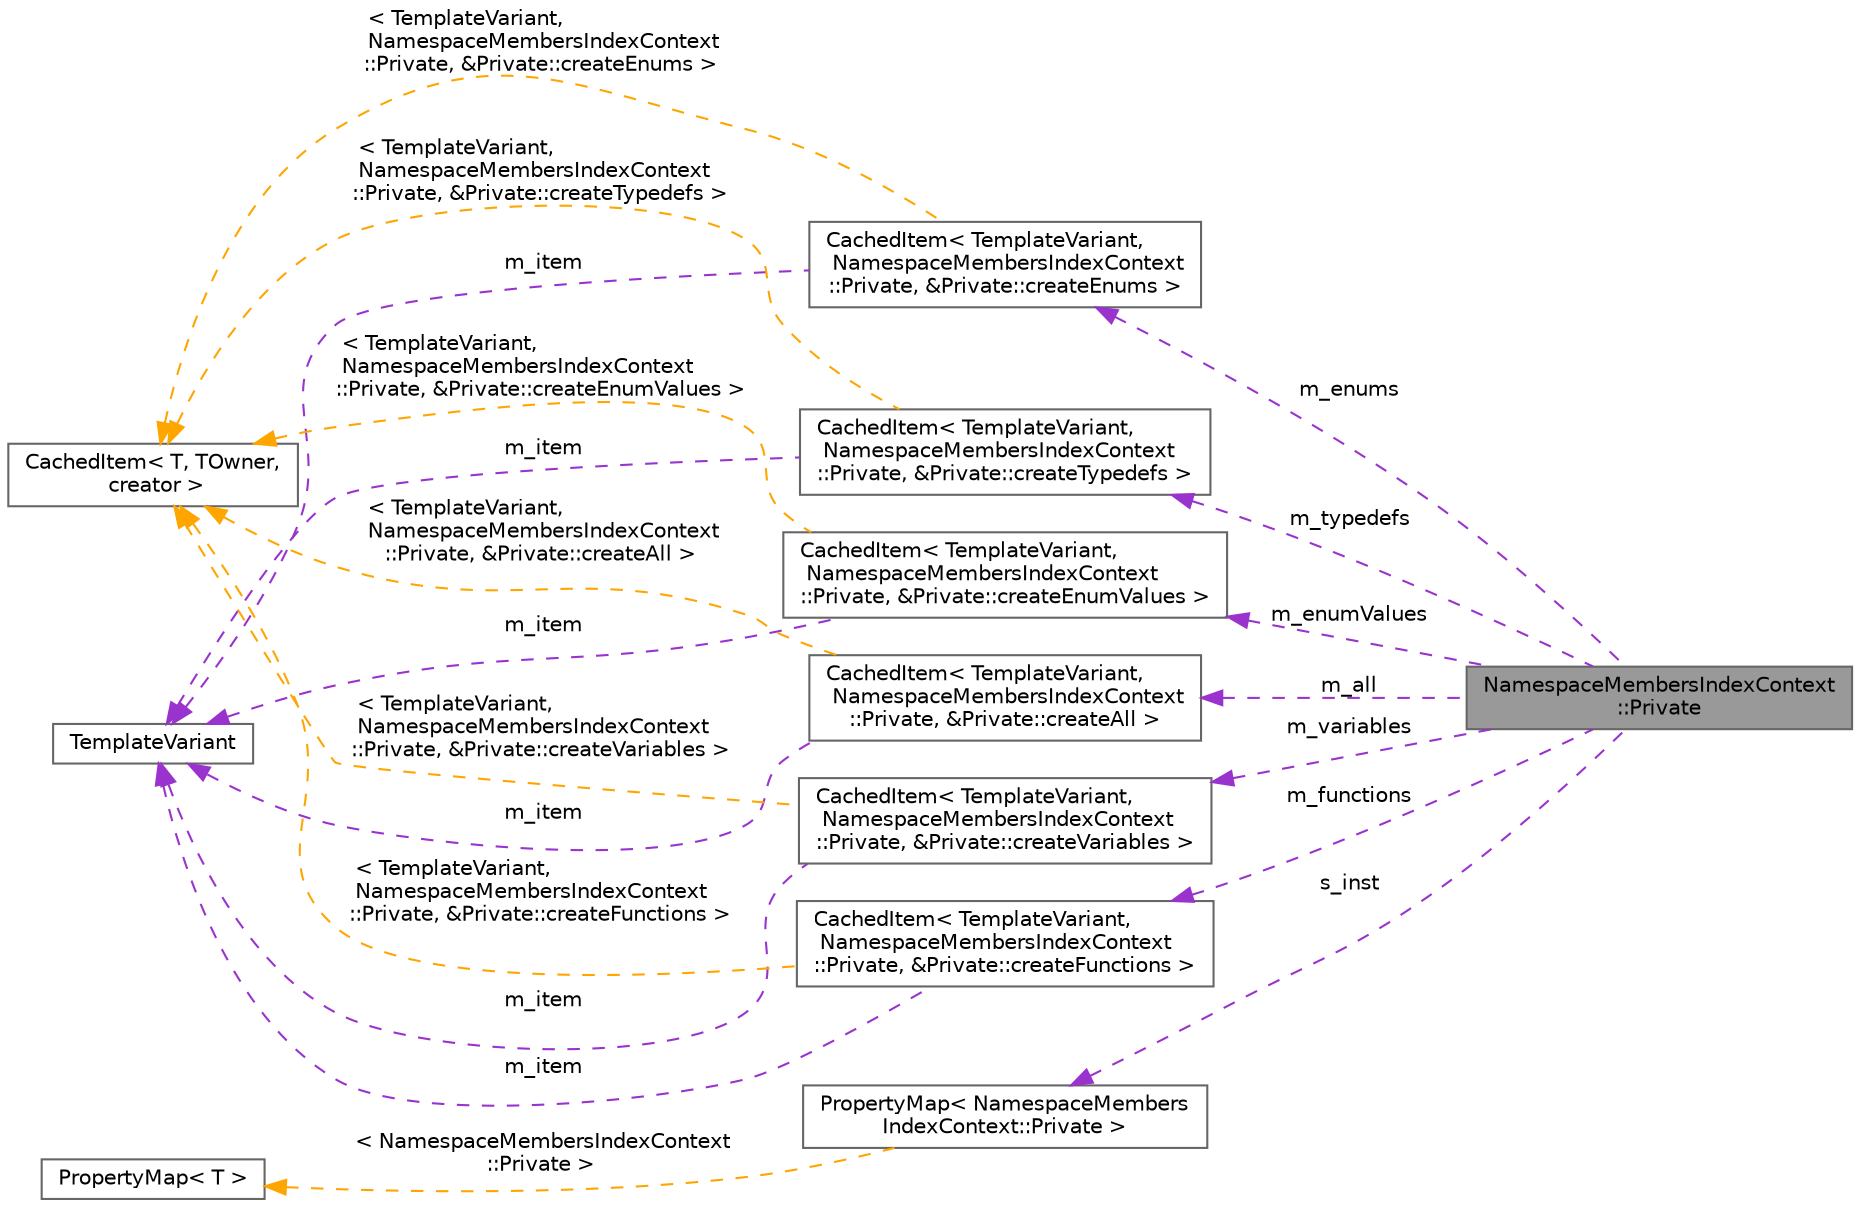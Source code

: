 digraph "NamespaceMembersIndexContext::Private"
{
 // INTERACTIVE_SVG=YES
 // LATEX_PDF_SIZE
  bgcolor="transparent";
  edge [fontname=Helvetica,fontsize=10,labelfontname=Helvetica,labelfontsize=10];
  node [fontname=Helvetica,fontsize=10,shape=box,height=0.2,width=0.4];
  rankdir="LR";
  Node1 [label="NamespaceMembersIndexContext\l::Private",height=0.2,width=0.4,color="gray40", fillcolor="grey60", style="filled", fontcolor="black",tooltip=" "];
  Node2 -> Node1 [dir="back",color="darkorchid3",style="dashed",label=" m_all" ];
  Node2 [label="CachedItem\< TemplateVariant,\l NamespaceMembersIndexContext\l::Private, &Private::createAll \>",height=0.2,width=0.4,color="gray40", fillcolor="white", style="filled",URL="$d7/dc1/class_cached_item.html",tooltip=" "];
  Node3 -> Node2 [dir="back",color="darkorchid3",style="dashed",label=" m_item" ];
  Node3 [label="TemplateVariant",height=0.2,width=0.4,color="gray40", fillcolor="white", style="filled",URL="$d1/dba/class_template_variant.html",tooltip="Variant type which can hold one value of a fixed set of types."];
  Node4 -> Node2 [dir="back",color="orange",style="dashed",label=" \< TemplateVariant,\l NamespaceMembersIndexContext\l::Private, &Private::createAll \>" ];
  Node4 [label="CachedItem\< T, TOwner,\l creator \>",height=0.2,width=0.4,color="gray40", fillcolor="white", style="filled",URL="$d7/dc1/class_cached_item.html",tooltip="Wrapper for data that needs to be cached."];
  Node5 -> Node1 [dir="back",color="darkorchid3",style="dashed",label=" m_functions" ];
  Node5 [label="CachedItem\< TemplateVariant,\l NamespaceMembersIndexContext\l::Private, &Private::createFunctions \>",height=0.2,width=0.4,color="gray40", fillcolor="white", style="filled",URL="$d7/dc1/class_cached_item.html",tooltip=" "];
  Node3 -> Node5 [dir="back",color="darkorchid3",style="dashed",label=" m_item" ];
  Node4 -> Node5 [dir="back",color="orange",style="dashed",label=" \< TemplateVariant,\l NamespaceMembersIndexContext\l::Private, &Private::createFunctions \>" ];
  Node6 -> Node1 [dir="back",color="darkorchid3",style="dashed",label=" m_variables" ];
  Node6 [label="CachedItem\< TemplateVariant,\l NamespaceMembersIndexContext\l::Private, &Private::createVariables \>",height=0.2,width=0.4,color="gray40", fillcolor="white", style="filled",URL="$d7/dc1/class_cached_item.html",tooltip=" "];
  Node3 -> Node6 [dir="back",color="darkorchid3",style="dashed",label=" m_item" ];
  Node4 -> Node6 [dir="back",color="orange",style="dashed",label=" \< TemplateVariant,\l NamespaceMembersIndexContext\l::Private, &Private::createVariables \>" ];
  Node7 -> Node1 [dir="back",color="darkorchid3",style="dashed",label=" m_typedefs" ];
  Node7 [label="CachedItem\< TemplateVariant,\l NamespaceMembersIndexContext\l::Private, &Private::createTypedefs \>",height=0.2,width=0.4,color="gray40", fillcolor="white", style="filled",URL="$d7/dc1/class_cached_item.html",tooltip=" "];
  Node3 -> Node7 [dir="back",color="darkorchid3",style="dashed",label=" m_item" ];
  Node4 -> Node7 [dir="back",color="orange",style="dashed",label=" \< TemplateVariant,\l NamespaceMembersIndexContext\l::Private, &Private::createTypedefs \>" ];
  Node8 -> Node1 [dir="back",color="darkorchid3",style="dashed",label=" m_enums" ];
  Node8 [label="CachedItem\< TemplateVariant,\l NamespaceMembersIndexContext\l::Private, &Private::createEnums \>",height=0.2,width=0.4,color="gray40", fillcolor="white", style="filled",URL="$d7/dc1/class_cached_item.html",tooltip=" "];
  Node3 -> Node8 [dir="back",color="darkorchid3",style="dashed",label=" m_item" ];
  Node4 -> Node8 [dir="back",color="orange",style="dashed",label=" \< TemplateVariant,\l NamespaceMembersIndexContext\l::Private, &Private::createEnums \>" ];
  Node9 -> Node1 [dir="back",color="darkorchid3",style="dashed",label=" m_enumValues" ];
  Node9 [label="CachedItem\< TemplateVariant,\l NamespaceMembersIndexContext\l::Private, &Private::createEnumValues \>",height=0.2,width=0.4,color="gray40", fillcolor="white", style="filled",URL="$d7/dc1/class_cached_item.html",tooltip=" "];
  Node3 -> Node9 [dir="back",color="darkorchid3",style="dashed",label=" m_item" ];
  Node4 -> Node9 [dir="back",color="orange",style="dashed",label=" \< TemplateVariant,\l NamespaceMembersIndexContext\l::Private, &Private::createEnumValues \>" ];
  Node10 -> Node1 [dir="back",color="darkorchid3",style="dashed",label=" s_inst" ];
  Node10 [label="PropertyMap\< NamespaceMembers\lIndexContext::Private \>",height=0.2,width=0.4,color="gray40", fillcolor="white", style="filled",URL="$d5/dbf/class_property_map.html",tooltip=" "];
  Node11 -> Node10 [dir="back",color="orange",style="dashed",label=" \< NamespaceMembersIndexContext\l::Private \>" ];
  Node11 [label="PropertyMap\< T \>",height=0.2,width=0.4,color="gray40", fillcolor="white", style="filled",URL="$d5/dbf/class_property_map.html",tooltip="Class representing a mapping of properties and the corresponding getter function."];
}
